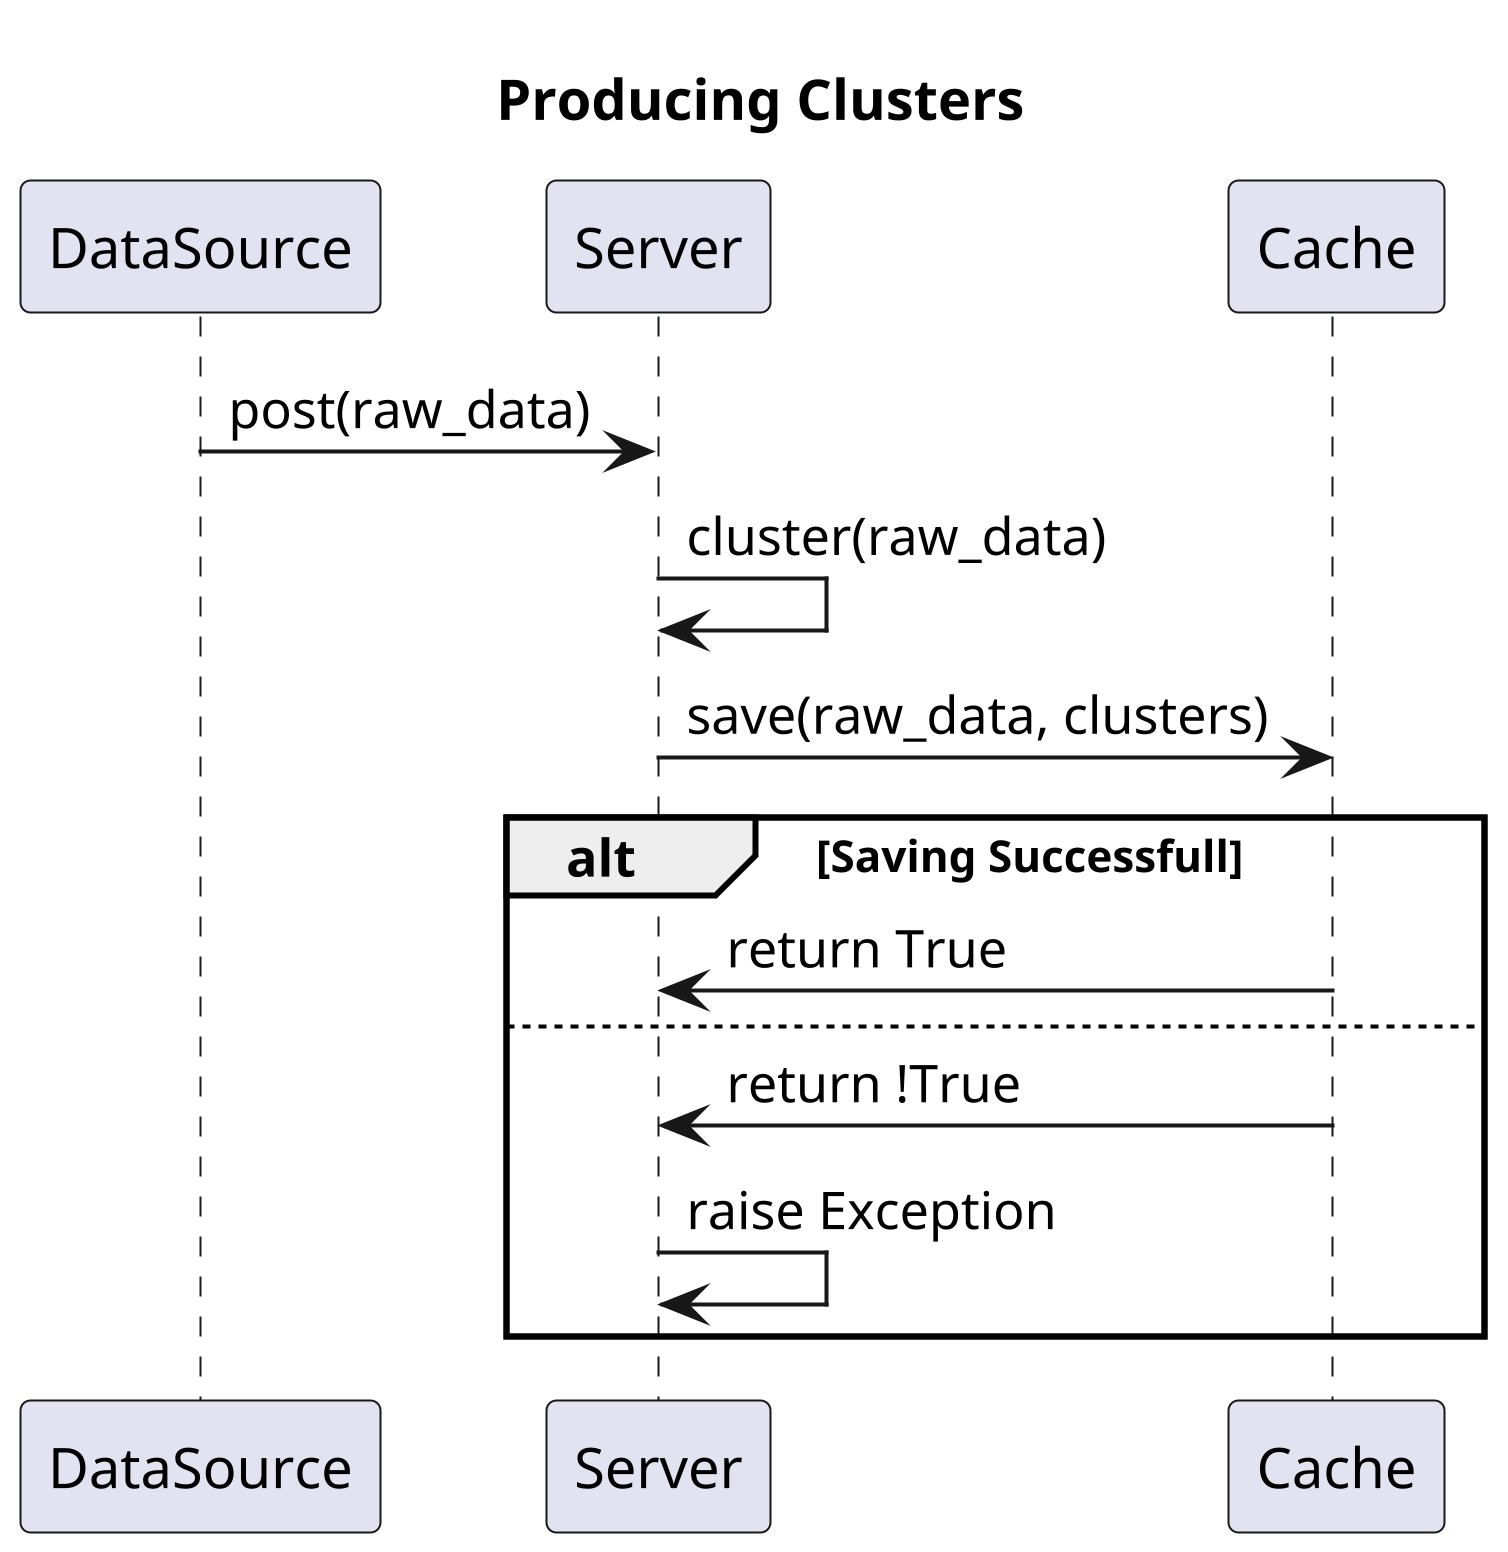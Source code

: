 @startuml

title Producing Clusters
scale 5

DataSource -> Server: post(raw_data)
Server -> Server: cluster(raw_data)
Server -> Cache: save(raw_data, clusters)
alt Saving Successfull
    Server <- Cache: return True
else
    Server <- Cache: return !True
    Server -> Server: raise Exception
end
@enduml